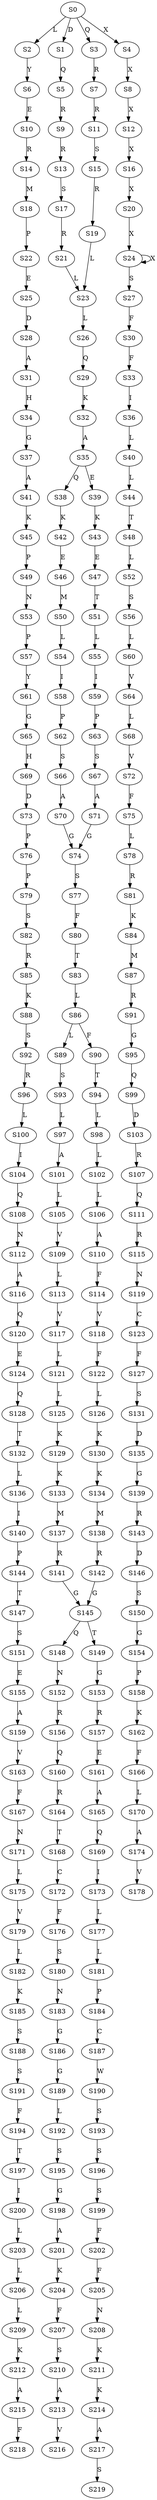 strict digraph  {
	S0 -> S1 [ label = D ];
	S0 -> S2 [ label = L ];
	S0 -> S3 [ label = Q ];
	S0 -> S4 [ label = X ];
	S1 -> S5 [ label = Q ];
	S2 -> S6 [ label = Y ];
	S3 -> S7 [ label = R ];
	S4 -> S8 [ label = X ];
	S5 -> S9 [ label = R ];
	S6 -> S10 [ label = E ];
	S7 -> S11 [ label = R ];
	S8 -> S12 [ label = X ];
	S9 -> S13 [ label = R ];
	S10 -> S14 [ label = R ];
	S11 -> S15 [ label = S ];
	S12 -> S16 [ label = X ];
	S13 -> S17 [ label = S ];
	S14 -> S18 [ label = M ];
	S15 -> S19 [ label = R ];
	S16 -> S20 [ label = X ];
	S17 -> S21 [ label = R ];
	S18 -> S22 [ label = P ];
	S19 -> S23 [ label = L ];
	S20 -> S24 [ label = X ];
	S21 -> S23 [ label = L ];
	S22 -> S25 [ label = E ];
	S23 -> S26 [ label = L ];
	S24 -> S27 [ label = S ];
	S24 -> S24 [ label = X ];
	S25 -> S28 [ label = D ];
	S26 -> S29 [ label = Q ];
	S27 -> S30 [ label = F ];
	S28 -> S31 [ label = A ];
	S29 -> S32 [ label = K ];
	S30 -> S33 [ label = F ];
	S31 -> S34 [ label = H ];
	S32 -> S35 [ label = A ];
	S33 -> S36 [ label = I ];
	S34 -> S37 [ label = G ];
	S35 -> S38 [ label = Q ];
	S35 -> S39 [ label = E ];
	S36 -> S40 [ label = L ];
	S37 -> S41 [ label = A ];
	S38 -> S42 [ label = K ];
	S39 -> S43 [ label = K ];
	S40 -> S44 [ label = L ];
	S41 -> S45 [ label = K ];
	S42 -> S46 [ label = E ];
	S43 -> S47 [ label = E ];
	S44 -> S48 [ label = T ];
	S45 -> S49 [ label = P ];
	S46 -> S50 [ label = M ];
	S47 -> S51 [ label = T ];
	S48 -> S52 [ label = L ];
	S49 -> S53 [ label = N ];
	S50 -> S54 [ label = L ];
	S51 -> S55 [ label = L ];
	S52 -> S56 [ label = S ];
	S53 -> S57 [ label = P ];
	S54 -> S58 [ label = I ];
	S55 -> S59 [ label = I ];
	S56 -> S60 [ label = L ];
	S57 -> S61 [ label = Y ];
	S58 -> S62 [ label = P ];
	S59 -> S63 [ label = P ];
	S60 -> S64 [ label = V ];
	S61 -> S65 [ label = G ];
	S62 -> S66 [ label = S ];
	S63 -> S67 [ label = S ];
	S64 -> S68 [ label = L ];
	S65 -> S69 [ label = H ];
	S66 -> S70 [ label = A ];
	S67 -> S71 [ label = A ];
	S68 -> S72 [ label = V ];
	S69 -> S73 [ label = D ];
	S70 -> S74 [ label = G ];
	S71 -> S74 [ label = G ];
	S72 -> S75 [ label = F ];
	S73 -> S76 [ label = P ];
	S74 -> S77 [ label = S ];
	S75 -> S78 [ label = L ];
	S76 -> S79 [ label = P ];
	S77 -> S80 [ label = F ];
	S78 -> S81 [ label = R ];
	S79 -> S82 [ label = S ];
	S80 -> S83 [ label = T ];
	S81 -> S84 [ label = K ];
	S82 -> S85 [ label = R ];
	S83 -> S86 [ label = L ];
	S84 -> S87 [ label = M ];
	S85 -> S88 [ label = K ];
	S86 -> S89 [ label = L ];
	S86 -> S90 [ label = F ];
	S87 -> S91 [ label = R ];
	S88 -> S92 [ label = S ];
	S89 -> S93 [ label = S ];
	S90 -> S94 [ label = T ];
	S91 -> S95 [ label = G ];
	S92 -> S96 [ label = R ];
	S93 -> S97 [ label = L ];
	S94 -> S98 [ label = L ];
	S95 -> S99 [ label = Q ];
	S96 -> S100 [ label = L ];
	S97 -> S101 [ label = A ];
	S98 -> S102 [ label = L ];
	S99 -> S103 [ label = D ];
	S100 -> S104 [ label = I ];
	S101 -> S105 [ label = L ];
	S102 -> S106 [ label = L ];
	S103 -> S107 [ label = R ];
	S104 -> S108 [ label = Q ];
	S105 -> S109 [ label = V ];
	S106 -> S110 [ label = A ];
	S107 -> S111 [ label = Q ];
	S108 -> S112 [ label = N ];
	S109 -> S113 [ label = L ];
	S110 -> S114 [ label = F ];
	S111 -> S115 [ label = R ];
	S112 -> S116 [ label = A ];
	S113 -> S117 [ label = V ];
	S114 -> S118 [ label = V ];
	S115 -> S119 [ label = N ];
	S116 -> S120 [ label = Q ];
	S117 -> S121 [ label = L ];
	S118 -> S122 [ label = F ];
	S119 -> S123 [ label = C ];
	S120 -> S124 [ label = E ];
	S121 -> S125 [ label = L ];
	S122 -> S126 [ label = L ];
	S123 -> S127 [ label = F ];
	S124 -> S128 [ label = Q ];
	S125 -> S129 [ label = K ];
	S126 -> S130 [ label = K ];
	S127 -> S131 [ label = S ];
	S128 -> S132 [ label = T ];
	S129 -> S133 [ label = K ];
	S130 -> S134 [ label = K ];
	S131 -> S135 [ label = D ];
	S132 -> S136 [ label = L ];
	S133 -> S137 [ label = M ];
	S134 -> S138 [ label = M ];
	S135 -> S139 [ label = G ];
	S136 -> S140 [ label = I ];
	S137 -> S141 [ label = R ];
	S138 -> S142 [ label = R ];
	S139 -> S143 [ label = R ];
	S140 -> S144 [ label = P ];
	S141 -> S145 [ label = G ];
	S142 -> S145 [ label = G ];
	S143 -> S146 [ label = D ];
	S144 -> S147 [ label = T ];
	S145 -> S148 [ label = Q ];
	S145 -> S149 [ label = T ];
	S146 -> S150 [ label = S ];
	S147 -> S151 [ label = S ];
	S148 -> S152 [ label = N ];
	S149 -> S153 [ label = G ];
	S150 -> S154 [ label = G ];
	S151 -> S155 [ label = E ];
	S152 -> S156 [ label = R ];
	S153 -> S157 [ label = R ];
	S154 -> S158 [ label = P ];
	S155 -> S159 [ label = A ];
	S156 -> S160 [ label = Q ];
	S157 -> S161 [ label = E ];
	S158 -> S162 [ label = K ];
	S159 -> S163 [ label = V ];
	S160 -> S164 [ label = R ];
	S161 -> S165 [ label = A ];
	S162 -> S166 [ label = F ];
	S163 -> S167 [ label = F ];
	S164 -> S168 [ label = T ];
	S165 -> S169 [ label = Q ];
	S166 -> S170 [ label = L ];
	S167 -> S171 [ label = N ];
	S168 -> S172 [ label = C ];
	S169 -> S173 [ label = I ];
	S170 -> S174 [ label = A ];
	S171 -> S175 [ label = L ];
	S172 -> S176 [ label = F ];
	S173 -> S177 [ label = L ];
	S174 -> S178 [ label = V ];
	S175 -> S179 [ label = V ];
	S176 -> S180 [ label = S ];
	S177 -> S181 [ label = L ];
	S179 -> S182 [ label = L ];
	S180 -> S183 [ label = N ];
	S181 -> S184 [ label = P ];
	S182 -> S185 [ label = K ];
	S183 -> S186 [ label = G ];
	S184 -> S187 [ label = C ];
	S185 -> S188 [ label = S ];
	S186 -> S189 [ label = G ];
	S187 -> S190 [ label = W ];
	S188 -> S191 [ label = S ];
	S189 -> S192 [ label = L ];
	S190 -> S193 [ label = S ];
	S191 -> S194 [ label = F ];
	S192 -> S195 [ label = S ];
	S193 -> S196 [ label = S ];
	S194 -> S197 [ label = T ];
	S195 -> S198 [ label = G ];
	S196 -> S199 [ label = S ];
	S197 -> S200 [ label = I ];
	S198 -> S201 [ label = A ];
	S199 -> S202 [ label = F ];
	S200 -> S203 [ label = L ];
	S201 -> S204 [ label = K ];
	S202 -> S205 [ label = F ];
	S203 -> S206 [ label = L ];
	S204 -> S207 [ label = F ];
	S205 -> S208 [ label = N ];
	S206 -> S209 [ label = L ];
	S207 -> S210 [ label = S ];
	S208 -> S211 [ label = K ];
	S209 -> S212 [ label = K ];
	S210 -> S213 [ label = A ];
	S211 -> S214 [ label = K ];
	S212 -> S215 [ label = A ];
	S213 -> S216 [ label = V ];
	S214 -> S217 [ label = A ];
	S215 -> S218 [ label = F ];
	S217 -> S219 [ label = S ];
}
